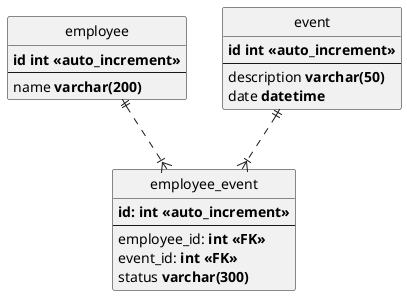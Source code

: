 @startuml JiraAPI

hide circle

entity employee {
    **id int <<auto_increment>>**
    --
    name **varchar(200)**
}

entity event {
    **id int <<auto_increment>>**
    --
    description **varchar(50)**
    date **datetime**
}

entity employee_event {
    **id: int <<auto_increment>>**
    --
    employee_id: **int <<FK>>**
    event_id: **int <<FK>>**
    status **varchar(300)**
}


employee ||..|{ employee_event
event ||..|{ employee_event

@enduml 
